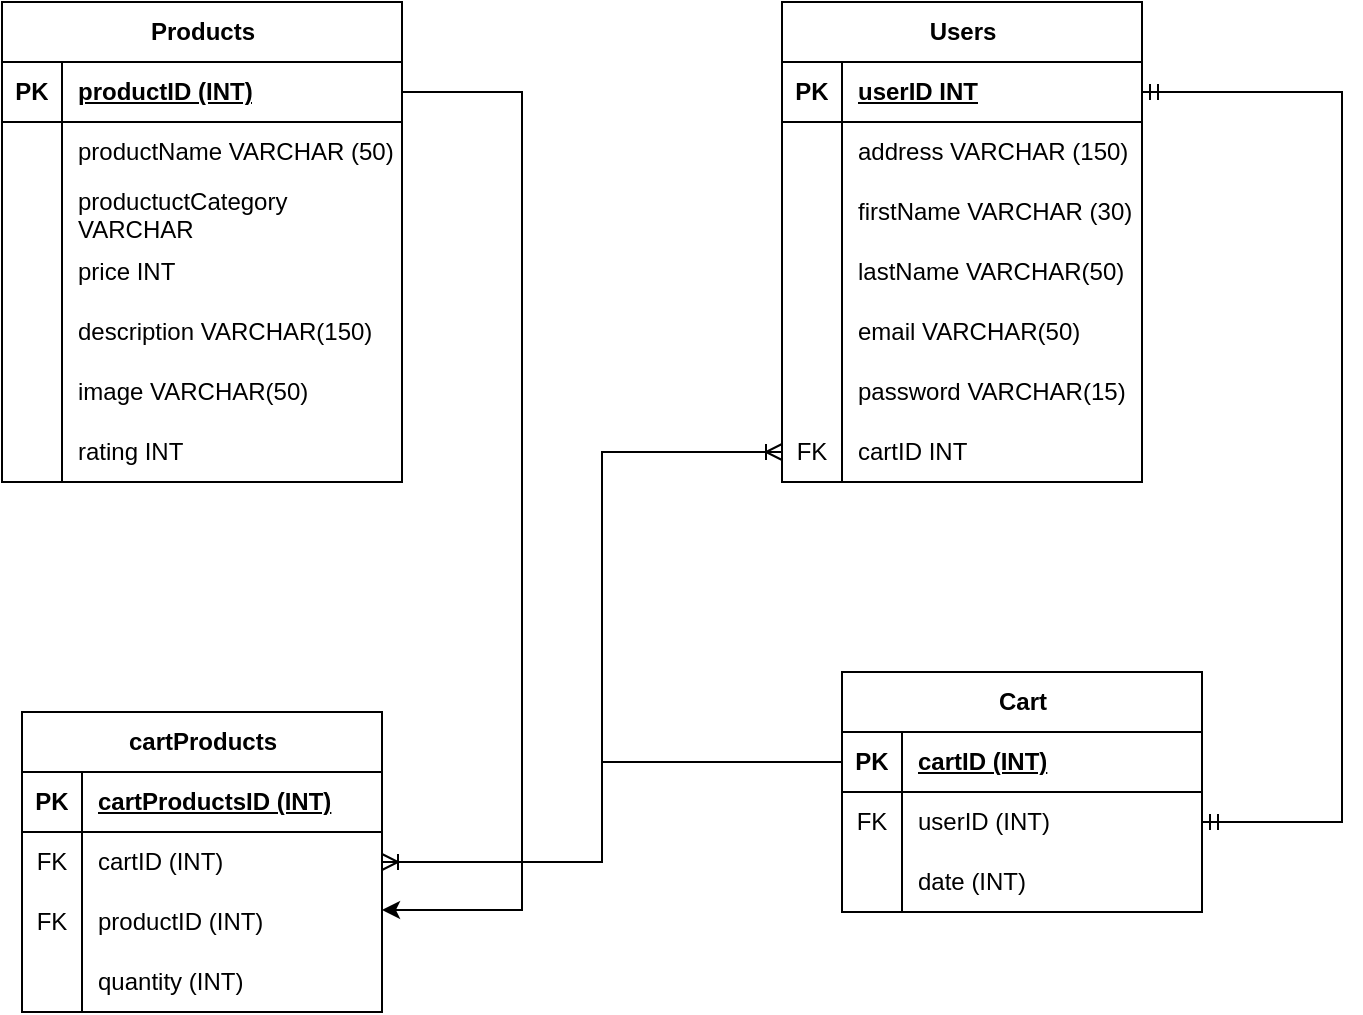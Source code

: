 <mxfile>
    <diagram name="Page-1" id="kfqVMRZCCKCmtGRR7XHs">
        <mxGraphModel dx="459" dy="483" grid="1" gridSize="10" guides="1" tooltips="1" connect="1" arrows="1" fold="1" page="1" pageScale="1" pageWidth="850" pageHeight="1100" math="0" shadow="0">
            <root>
                <mxCell id="0"/>
                <mxCell id="1" parent="0"/>
                <mxCell id="MBv_Zbq4OZH3HFbuYl1_-1" value="Products" style="shape=table;startSize=30;container=1;collapsible=1;childLayout=tableLayout;fixedRows=1;rowLines=0;fontStyle=1;align=center;resizeLast=1;html=1;" parent="1" vertex="1">
                    <mxGeometry x="140" y="55" width="200" height="240" as="geometry"/>
                </mxCell>
                <mxCell id="MBv_Zbq4OZH3HFbuYl1_-2" value="" style="shape=tableRow;horizontal=0;startSize=0;swimlaneHead=0;swimlaneBody=0;fillColor=none;collapsible=0;dropTarget=0;points=[[0,0.5],[1,0.5]];portConstraint=eastwest;top=0;left=0;right=0;bottom=1;" parent="MBv_Zbq4OZH3HFbuYl1_-1" vertex="1">
                    <mxGeometry y="30" width="200" height="30" as="geometry"/>
                </mxCell>
                <mxCell id="MBv_Zbq4OZH3HFbuYl1_-3" value="PK" style="shape=partialRectangle;connectable=0;fillColor=none;top=0;left=0;bottom=0;right=0;fontStyle=1;overflow=hidden;whiteSpace=wrap;html=1;" parent="MBv_Zbq4OZH3HFbuYl1_-2" vertex="1">
                    <mxGeometry width="30" height="30" as="geometry">
                        <mxRectangle width="30" height="30" as="alternateBounds"/>
                    </mxGeometry>
                </mxCell>
                <mxCell id="MBv_Zbq4OZH3HFbuYl1_-4" value="productID (INT)" style="shape=partialRectangle;connectable=0;fillColor=none;top=0;left=0;bottom=0;right=0;align=left;spacingLeft=6;fontStyle=5;overflow=hidden;whiteSpace=wrap;html=1;" parent="MBv_Zbq4OZH3HFbuYl1_-2" vertex="1">
                    <mxGeometry x="30" width="170" height="30" as="geometry">
                        <mxRectangle width="170" height="30" as="alternateBounds"/>
                    </mxGeometry>
                </mxCell>
                <mxCell id="MBv_Zbq4OZH3HFbuYl1_-5" value="" style="shape=tableRow;horizontal=0;startSize=0;swimlaneHead=0;swimlaneBody=0;fillColor=none;collapsible=0;dropTarget=0;points=[[0,0.5],[1,0.5]];portConstraint=eastwest;top=0;left=0;right=0;bottom=0;" parent="MBv_Zbq4OZH3HFbuYl1_-1" vertex="1">
                    <mxGeometry y="60" width="200" height="30" as="geometry"/>
                </mxCell>
                <mxCell id="MBv_Zbq4OZH3HFbuYl1_-6" value="" style="shape=partialRectangle;connectable=0;fillColor=none;top=0;left=0;bottom=0;right=0;editable=1;overflow=hidden;whiteSpace=wrap;html=1;" parent="MBv_Zbq4OZH3HFbuYl1_-5" vertex="1">
                    <mxGeometry width="30" height="30" as="geometry">
                        <mxRectangle width="30" height="30" as="alternateBounds"/>
                    </mxGeometry>
                </mxCell>
                <mxCell id="MBv_Zbq4OZH3HFbuYl1_-7" value="productName VARCHAR (50)" style="shape=partialRectangle;connectable=0;fillColor=none;top=0;left=0;bottom=0;right=0;align=left;spacingLeft=6;overflow=hidden;whiteSpace=wrap;html=1;" parent="MBv_Zbq4OZH3HFbuYl1_-5" vertex="1">
                    <mxGeometry x="30" width="170" height="30" as="geometry">
                        <mxRectangle width="170" height="30" as="alternateBounds"/>
                    </mxGeometry>
                </mxCell>
                <mxCell id="MBv_Zbq4OZH3HFbuYl1_-8" value="" style="shape=tableRow;horizontal=0;startSize=0;swimlaneHead=0;swimlaneBody=0;fillColor=none;collapsible=0;dropTarget=0;points=[[0,0.5],[1,0.5]];portConstraint=eastwest;top=0;left=0;right=0;bottom=0;" parent="MBv_Zbq4OZH3HFbuYl1_-1" vertex="1">
                    <mxGeometry y="90" width="200" height="30" as="geometry"/>
                </mxCell>
                <mxCell id="MBv_Zbq4OZH3HFbuYl1_-9" value="" style="shape=partialRectangle;connectable=0;fillColor=none;top=0;left=0;bottom=0;right=0;editable=1;overflow=hidden;whiteSpace=wrap;html=1;" parent="MBv_Zbq4OZH3HFbuYl1_-8" vertex="1">
                    <mxGeometry width="30" height="30" as="geometry">
                        <mxRectangle width="30" height="30" as="alternateBounds"/>
                    </mxGeometry>
                </mxCell>
                <mxCell id="MBv_Zbq4OZH3HFbuYl1_-10" value="productuctCategory VARCHAR" style="shape=partialRectangle;connectable=0;fillColor=none;top=0;left=0;bottom=0;right=0;align=left;spacingLeft=6;overflow=hidden;whiteSpace=wrap;html=1;" parent="MBv_Zbq4OZH3HFbuYl1_-8" vertex="1">
                    <mxGeometry x="30" width="170" height="30" as="geometry">
                        <mxRectangle width="170" height="30" as="alternateBounds"/>
                    </mxGeometry>
                </mxCell>
                <mxCell id="MBv_Zbq4OZH3HFbuYl1_-40" style="shape=tableRow;horizontal=0;startSize=0;swimlaneHead=0;swimlaneBody=0;fillColor=none;collapsible=0;dropTarget=0;points=[[0,0.5],[1,0.5]];portConstraint=eastwest;top=0;left=0;right=0;bottom=0;" parent="MBv_Zbq4OZH3HFbuYl1_-1" vertex="1">
                    <mxGeometry y="120" width="200" height="30" as="geometry"/>
                </mxCell>
                <mxCell id="MBv_Zbq4OZH3HFbuYl1_-41" style="shape=partialRectangle;connectable=0;fillColor=none;top=0;left=0;bottom=0;right=0;editable=1;overflow=hidden;whiteSpace=wrap;html=1;" parent="MBv_Zbq4OZH3HFbuYl1_-40" vertex="1">
                    <mxGeometry width="30" height="30" as="geometry">
                        <mxRectangle width="30" height="30" as="alternateBounds"/>
                    </mxGeometry>
                </mxCell>
                <mxCell id="MBv_Zbq4OZH3HFbuYl1_-42" value="price INT" style="shape=partialRectangle;connectable=0;fillColor=none;top=0;left=0;bottom=0;right=0;align=left;spacingLeft=6;overflow=hidden;whiteSpace=wrap;html=1;" parent="MBv_Zbq4OZH3HFbuYl1_-40" vertex="1">
                    <mxGeometry x="30" width="170" height="30" as="geometry">
                        <mxRectangle width="170" height="30" as="alternateBounds"/>
                    </mxGeometry>
                </mxCell>
                <mxCell id="MBv_Zbq4OZH3HFbuYl1_-46" style="shape=tableRow;horizontal=0;startSize=0;swimlaneHead=0;swimlaneBody=0;fillColor=none;collapsible=0;dropTarget=0;points=[[0,0.5],[1,0.5]];portConstraint=eastwest;top=0;left=0;right=0;bottom=0;" parent="MBv_Zbq4OZH3HFbuYl1_-1" vertex="1">
                    <mxGeometry y="150" width="200" height="30" as="geometry"/>
                </mxCell>
                <mxCell id="MBv_Zbq4OZH3HFbuYl1_-47" style="shape=partialRectangle;connectable=0;fillColor=none;top=0;left=0;bottom=0;right=0;editable=1;overflow=hidden;whiteSpace=wrap;html=1;" parent="MBv_Zbq4OZH3HFbuYl1_-46" vertex="1">
                    <mxGeometry width="30" height="30" as="geometry">
                        <mxRectangle width="30" height="30" as="alternateBounds"/>
                    </mxGeometry>
                </mxCell>
                <mxCell id="MBv_Zbq4OZH3HFbuYl1_-48" value="description VARCHAR(150)" style="shape=partialRectangle;connectable=0;fillColor=none;top=0;left=0;bottom=0;right=0;align=left;spacingLeft=6;overflow=hidden;whiteSpace=wrap;html=1;" parent="MBv_Zbq4OZH3HFbuYl1_-46" vertex="1">
                    <mxGeometry x="30" width="170" height="30" as="geometry">
                        <mxRectangle width="170" height="30" as="alternateBounds"/>
                    </mxGeometry>
                </mxCell>
                <mxCell id="N0Cr_nDkWCsZ4QQ0X_aD-1" style="shape=tableRow;horizontal=0;startSize=0;swimlaneHead=0;swimlaneBody=0;fillColor=none;collapsible=0;dropTarget=0;points=[[0,0.5],[1,0.5]];portConstraint=eastwest;top=0;left=0;right=0;bottom=0;" parent="MBv_Zbq4OZH3HFbuYl1_-1" vertex="1">
                    <mxGeometry y="180" width="200" height="30" as="geometry"/>
                </mxCell>
                <mxCell id="N0Cr_nDkWCsZ4QQ0X_aD-2" style="shape=partialRectangle;connectable=0;fillColor=none;top=0;left=0;bottom=0;right=0;editable=1;overflow=hidden;whiteSpace=wrap;html=1;" parent="N0Cr_nDkWCsZ4QQ0X_aD-1" vertex="1">
                    <mxGeometry width="30" height="30" as="geometry">
                        <mxRectangle width="30" height="30" as="alternateBounds"/>
                    </mxGeometry>
                </mxCell>
                <mxCell id="N0Cr_nDkWCsZ4QQ0X_aD-3" value="image VARCHAR(50)" style="shape=partialRectangle;connectable=0;fillColor=none;top=0;left=0;bottom=0;right=0;align=left;spacingLeft=6;overflow=hidden;whiteSpace=wrap;html=1;" parent="N0Cr_nDkWCsZ4QQ0X_aD-1" vertex="1">
                    <mxGeometry x="30" width="170" height="30" as="geometry">
                        <mxRectangle width="170" height="30" as="alternateBounds"/>
                    </mxGeometry>
                </mxCell>
                <mxCell id="N0Cr_nDkWCsZ4QQ0X_aD-4" style="shape=tableRow;horizontal=0;startSize=0;swimlaneHead=0;swimlaneBody=0;fillColor=none;collapsible=0;dropTarget=0;points=[[0,0.5],[1,0.5]];portConstraint=eastwest;top=0;left=0;right=0;bottom=0;" parent="MBv_Zbq4OZH3HFbuYl1_-1" vertex="1">
                    <mxGeometry y="210" width="200" height="30" as="geometry"/>
                </mxCell>
                <mxCell id="N0Cr_nDkWCsZ4QQ0X_aD-5" style="shape=partialRectangle;connectable=0;fillColor=none;top=0;left=0;bottom=0;right=0;editable=1;overflow=hidden;whiteSpace=wrap;html=1;" parent="N0Cr_nDkWCsZ4QQ0X_aD-4" vertex="1">
                    <mxGeometry width="30" height="30" as="geometry">
                        <mxRectangle width="30" height="30" as="alternateBounds"/>
                    </mxGeometry>
                </mxCell>
                <mxCell id="N0Cr_nDkWCsZ4QQ0X_aD-6" value="rating INT" style="shape=partialRectangle;connectable=0;fillColor=none;top=0;left=0;bottom=0;right=0;align=left;spacingLeft=6;overflow=hidden;whiteSpace=wrap;html=1;" parent="N0Cr_nDkWCsZ4QQ0X_aD-4" vertex="1">
                    <mxGeometry x="30" width="170" height="30" as="geometry">
                        <mxRectangle width="170" height="30" as="alternateBounds"/>
                    </mxGeometry>
                </mxCell>
                <mxCell id="N0Cr_nDkWCsZ4QQ0X_aD-7" value="Users" style="shape=table;startSize=30;container=1;collapsible=1;childLayout=tableLayout;fixedRows=1;rowLines=0;fontStyle=1;align=center;resizeLast=1;html=1;" parent="1" vertex="1">
                    <mxGeometry x="530" y="55" width="180" height="240" as="geometry"/>
                </mxCell>
                <mxCell id="N0Cr_nDkWCsZ4QQ0X_aD-8" value="" style="shape=tableRow;horizontal=0;startSize=0;swimlaneHead=0;swimlaneBody=0;fillColor=none;collapsible=0;dropTarget=0;points=[[0,0.5],[1,0.5]];portConstraint=eastwest;top=0;left=0;right=0;bottom=1;" parent="N0Cr_nDkWCsZ4QQ0X_aD-7" vertex="1">
                    <mxGeometry y="30" width="180" height="30" as="geometry"/>
                </mxCell>
                <mxCell id="N0Cr_nDkWCsZ4QQ0X_aD-9" value="PK" style="shape=partialRectangle;connectable=0;fillColor=none;top=0;left=0;bottom=0;right=0;fontStyle=1;overflow=hidden;whiteSpace=wrap;html=1;" parent="N0Cr_nDkWCsZ4QQ0X_aD-8" vertex="1">
                    <mxGeometry width="30" height="30" as="geometry">
                        <mxRectangle width="30" height="30" as="alternateBounds"/>
                    </mxGeometry>
                </mxCell>
                <mxCell id="N0Cr_nDkWCsZ4QQ0X_aD-10" value="userID INT" style="shape=partialRectangle;connectable=0;fillColor=none;top=0;left=0;bottom=0;right=0;align=left;spacingLeft=6;fontStyle=5;overflow=hidden;whiteSpace=wrap;html=1;" parent="N0Cr_nDkWCsZ4QQ0X_aD-8" vertex="1">
                    <mxGeometry x="30" width="150" height="30" as="geometry">
                        <mxRectangle width="150" height="30" as="alternateBounds"/>
                    </mxGeometry>
                </mxCell>
                <mxCell id="N0Cr_nDkWCsZ4QQ0X_aD-11" value="" style="shape=tableRow;horizontal=0;startSize=0;swimlaneHead=0;swimlaneBody=0;fillColor=none;collapsible=0;dropTarget=0;points=[[0,0.5],[1,0.5]];portConstraint=eastwest;top=0;left=0;right=0;bottom=0;" parent="N0Cr_nDkWCsZ4QQ0X_aD-7" vertex="1">
                    <mxGeometry y="60" width="180" height="30" as="geometry"/>
                </mxCell>
                <mxCell id="N0Cr_nDkWCsZ4QQ0X_aD-12" value="" style="shape=partialRectangle;connectable=0;fillColor=none;top=0;left=0;bottom=0;right=0;editable=1;overflow=hidden;whiteSpace=wrap;html=1;" parent="N0Cr_nDkWCsZ4QQ0X_aD-11" vertex="1">
                    <mxGeometry width="30" height="30" as="geometry">
                        <mxRectangle width="30" height="30" as="alternateBounds"/>
                    </mxGeometry>
                </mxCell>
                <mxCell id="N0Cr_nDkWCsZ4QQ0X_aD-13" value="address VARCHAR (150)" style="shape=partialRectangle;connectable=0;fillColor=none;top=0;left=0;bottom=0;right=0;align=left;spacingLeft=6;overflow=hidden;whiteSpace=wrap;html=1;" parent="N0Cr_nDkWCsZ4QQ0X_aD-11" vertex="1">
                    <mxGeometry x="30" width="150" height="30" as="geometry">
                        <mxRectangle width="150" height="30" as="alternateBounds"/>
                    </mxGeometry>
                </mxCell>
                <mxCell id="N0Cr_nDkWCsZ4QQ0X_aD-14" value="" style="shape=tableRow;horizontal=0;startSize=0;swimlaneHead=0;swimlaneBody=0;fillColor=none;collapsible=0;dropTarget=0;points=[[0,0.5],[1,0.5]];portConstraint=eastwest;top=0;left=0;right=0;bottom=0;" parent="N0Cr_nDkWCsZ4QQ0X_aD-7" vertex="1">
                    <mxGeometry y="90" width="180" height="30" as="geometry"/>
                </mxCell>
                <mxCell id="N0Cr_nDkWCsZ4QQ0X_aD-15" value="" style="shape=partialRectangle;connectable=0;fillColor=none;top=0;left=0;bottom=0;right=0;editable=1;overflow=hidden;whiteSpace=wrap;html=1;" parent="N0Cr_nDkWCsZ4QQ0X_aD-14" vertex="1">
                    <mxGeometry width="30" height="30" as="geometry">
                        <mxRectangle width="30" height="30" as="alternateBounds"/>
                    </mxGeometry>
                </mxCell>
                <mxCell id="N0Cr_nDkWCsZ4QQ0X_aD-16" value="firstName VARCHAR (30)" style="shape=partialRectangle;connectable=0;fillColor=none;top=0;left=0;bottom=0;right=0;align=left;spacingLeft=6;overflow=hidden;whiteSpace=wrap;html=1;" parent="N0Cr_nDkWCsZ4QQ0X_aD-14" vertex="1">
                    <mxGeometry x="30" width="150" height="30" as="geometry">
                        <mxRectangle width="150" height="30" as="alternateBounds"/>
                    </mxGeometry>
                </mxCell>
                <mxCell id="N0Cr_nDkWCsZ4QQ0X_aD-17" value="" style="shape=tableRow;horizontal=0;startSize=0;swimlaneHead=0;swimlaneBody=0;fillColor=none;collapsible=0;dropTarget=0;points=[[0,0.5],[1,0.5]];portConstraint=eastwest;top=0;left=0;right=0;bottom=0;" parent="N0Cr_nDkWCsZ4QQ0X_aD-7" vertex="1">
                    <mxGeometry y="120" width="180" height="30" as="geometry"/>
                </mxCell>
                <mxCell id="N0Cr_nDkWCsZ4QQ0X_aD-18" value="" style="shape=partialRectangle;connectable=0;fillColor=none;top=0;left=0;bottom=0;right=0;editable=1;overflow=hidden;whiteSpace=wrap;html=1;" parent="N0Cr_nDkWCsZ4QQ0X_aD-17" vertex="1">
                    <mxGeometry width="30" height="30" as="geometry">
                        <mxRectangle width="30" height="30" as="alternateBounds"/>
                    </mxGeometry>
                </mxCell>
                <mxCell id="N0Cr_nDkWCsZ4QQ0X_aD-19" value="lastName VARCHAR(50)" style="shape=partialRectangle;connectable=0;fillColor=none;top=0;left=0;bottom=0;right=0;align=left;spacingLeft=6;overflow=hidden;whiteSpace=wrap;html=1;" parent="N0Cr_nDkWCsZ4QQ0X_aD-17" vertex="1">
                    <mxGeometry x="30" width="150" height="30" as="geometry">
                        <mxRectangle width="150" height="30" as="alternateBounds"/>
                    </mxGeometry>
                </mxCell>
                <mxCell id="N0Cr_nDkWCsZ4QQ0X_aD-26" style="shape=tableRow;horizontal=0;startSize=0;swimlaneHead=0;swimlaneBody=0;fillColor=none;collapsible=0;dropTarget=0;points=[[0,0.5],[1,0.5]];portConstraint=eastwest;top=0;left=0;right=0;bottom=0;" parent="N0Cr_nDkWCsZ4QQ0X_aD-7" vertex="1">
                    <mxGeometry y="150" width="180" height="30" as="geometry"/>
                </mxCell>
                <mxCell id="N0Cr_nDkWCsZ4QQ0X_aD-27" style="shape=partialRectangle;connectable=0;fillColor=none;top=0;left=0;bottom=0;right=0;editable=1;overflow=hidden;whiteSpace=wrap;html=1;" parent="N0Cr_nDkWCsZ4QQ0X_aD-26" vertex="1">
                    <mxGeometry width="30" height="30" as="geometry">
                        <mxRectangle width="30" height="30" as="alternateBounds"/>
                    </mxGeometry>
                </mxCell>
                <mxCell id="N0Cr_nDkWCsZ4QQ0X_aD-28" value="email VARCHAR(50)" style="shape=partialRectangle;connectable=0;fillColor=none;top=0;left=0;bottom=0;right=0;align=left;spacingLeft=6;overflow=hidden;whiteSpace=wrap;html=1;" parent="N0Cr_nDkWCsZ4QQ0X_aD-26" vertex="1">
                    <mxGeometry x="30" width="150" height="30" as="geometry">
                        <mxRectangle width="150" height="30" as="alternateBounds"/>
                    </mxGeometry>
                </mxCell>
                <mxCell id="N0Cr_nDkWCsZ4QQ0X_aD-23" style="shape=tableRow;horizontal=0;startSize=0;swimlaneHead=0;swimlaneBody=0;fillColor=none;collapsible=0;dropTarget=0;points=[[0,0.5],[1,0.5]];portConstraint=eastwest;top=0;left=0;right=0;bottom=0;" parent="N0Cr_nDkWCsZ4QQ0X_aD-7" vertex="1">
                    <mxGeometry y="180" width="180" height="30" as="geometry"/>
                </mxCell>
                <mxCell id="N0Cr_nDkWCsZ4QQ0X_aD-24" style="shape=partialRectangle;connectable=0;fillColor=none;top=0;left=0;bottom=0;right=0;editable=1;overflow=hidden;whiteSpace=wrap;html=1;" parent="N0Cr_nDkWCsZ4QQ0X_aD-23" vertex="1">
                    <mxGeometry width="30" height="30" as="geometry">
                        <mxRectangle width="30" height="30" as="alternateBounds"/>
                    </mxGeometry>
                </mxCell>
                <mxCell id="N0Cr_nDkWCsZ4QQ0X_aD-25" value="password VARCHAR(15)" style="shape=partialRectangle;connectable=0;fillColor=none;top=0;left=0;bottom=0;right=0;align=left;spacingLeft=6;overflow=hidden;whiteSpace=wrap;html=1;" parent="N0Cr_nDkWCsZ4QQ0X_aD-23" vertex="1">
                    <mxGeometry x="30" width="150" height="30" as="geometry">
                        <mxRectangle width="150" height="30" as="alternateBounds"/>
                    </mxGeometry>
                </mxCell>
                <mxCell id="N0Cr_nDkWCsZ4QQ0X_aD-20" style="shape=tableRow;horizontal=0;startSize=0;swimlaneHead=0;swimlaneBody=0;fillColor=none;collapsible=0;dropTarget=0;points=[[0,0.5],[1,0.5]];portConstraint=eastwest;top=0;left=0;right=0;bottom=0;" parent="N0Cr_nDkWCsZ4QQ0X_aD-7" vertex="1">
                    <mxGeometry y="210" width="180" height="30" as="geometry"/>
                </mxCell>
                <mxCell id="N0Cr_nDkWCsZ4QQ0X_aD-21" value="FK" style="shape=partialRectangle;connectable=0;fillColor=none;top=0;left=0;bottom=0;right=0;editable=1;overflow=hidden;whiteSpace=wrap;html=1;" parent="N0Cr_nDkWCsZ4QQ0X_aD-20" vertex="1">
                    <mxGeometry width="30" height="30" as="geometry">
                        <mxRectangle width="30" height="30" as="alternateBounds"/>
                    </mxGeometry>
                </mxCell>
                <mxCell id="N0Cr_nDkWCsZ4QQ0X_aD-22" value="cartID INT" style="shape=partialRectangle;connectable=0;fillColor=none;top=0;left=0;bottom=0;right=0;align=left;spacingLeft=6;overflow=hidden;whiteSpace=wrap;html=1;" parent="N0Cr_nDkWCsZ4QQ0X_aD-20" vertex="1">
                    <mxGeometry x="30" width="150" height="30" as="geometry">
                        <mxRectangle width="150" height="30" as="alternateBounds"/>
                    </mxGeometry>
                </mxCell>
                <mxCell id="N0Cr_nDkWCsZ4QQ0X_aD-29" value="Cart" style="shape=table;startSize=30;container=1;collapsible=1;childLayout=tableLayout;fixedRows=1;rowLines=0;fontStyle=1;align=center;resizeLast=1;html=1;" parent="1" vertex="1">
                    <mxGeometry x="560" y="390" width="180" height="120" as="geometry"/>
                </mxCell>
                <mxCell id="N0Cr_nDkWCsZ4QQ0X_aD-30" value="" style="shape=tableRow;horizontal=0;startSize=0;swimlaneHead=0;swimlaneBody=0;fillColor=none;collapsible=0;dropTarget=0;points=[[0,0.5],[1,0.5]];portConstraint=eastwest;top=0;left=0;right=0;bottom=1;" parent="N0Cr_nDkWCsZ4QQ0X_aD-29" vertex="1">
                    <mxGeometry y="30" width="180" height="30" as="geometry"/>
                </mxCell>
                <mxCell id="N0Cr_nDkWCsZ4QQ0X_aD-31" value="PK" style="shape=partialRectangle;connectable=0;fillColor=none;top=0;left=0;bottom=0;right=0;fontStyle=1;overflow=hidden;whiteSpace=wrap;html=1;" parent="N0Cr_nDkWCsZ4QQ0X_aD-30" vertex="1">
                    <mxGeometry width="30" height="30" as="geometry">
                        <mxRectangle width="30" height="30" as="alternateBounds"/>
                    </mxGeometry>
                </mxCell>
                <mxCell id="N0Cr_nDkWCsZ4QQ0X_aD-32" value="cartID (INT)" style="shape=partialRectangle;connectable=0;fillColor=none;top=0;left=0;bottom=0;right=0;align=left;spacingLeft=6;fontStyle=5;overflow=hidden;whiteSpace=wrap;html=1;" parent="N0Cr_nDkWCsZ4QQ0X_aD-30" vertex="1">
                    <mxGeometry x="30" width="150" height="30" as="geometry">
                        <mxRectangle width="150" height="30" as="alternateBounds"/>
                    </mxGeometry>
                </mxCell>
                <mxCell id="N0Cr_nDkWCsZ4QQ0X_aD-33" value="" style="shape=tableRow;horizontal=0;startSize=0;swimlaneHead=0;swimlaneBody=0;fillColor=none;collapsible=0;dropTarget=0;points=[[0,0.5],[1,0.5]];portConstraint=eastwest;top=0;left=0;right=0;bottom=0;" parent="N0Cr_nDkWCsZ4QQ0X_aD-29" vertex="1">
                    <mxGeometry y="60" width="180" height="30" as="geometry"/>
                </mxCell>
                <mxCell id="N0Cr_nDkWCsZ4QQ0X_aD-34" value="FK" style="shape=partialRectangle;connectable=0;fillColor=none;top=0;left=0;bottom=0;right=0;editable=1;overflow=hidden;whiteSpace=wrap;html=1;" parent="N0Cr_nDkWCsZ4QQ0X_aD-33" vertex="1">
                    <mxGeometry width="30" height="30" as="geometry">
                        <mxRectangle width="30" height="30" as="alternateBounds"/>
                    </mxGeometry>
                </mxCell>
                <mxCell id="N0Cr_nDkWCsZ4QQ0X_aD-35" value="userID (INT)" style="shape=partialRectangle;connectable=0;fillColor=none;top=0;left=0;bottom=0;right=0;align=left;spacingLeft=6;overflow=hidden;whiteSpace=wrap;html=1;" parent="N0Cr_nDkWCsZ4QQ0X_aD-33" vertex="1">
                    <mxGeometry x="30" width="150" height="30" as="geometry">
                        <mxRectangle width="150" height="30" as="alternateBounds"/>
                    </mxGeometry>
                </mxCell>
                <mxCell id="N0Cr_nDkWCsZ4QQ0X_aD-36" value="" style="shape=tableRow;horizontal=0;startSize=0;swimlaneHead=0;swimlaneBody=0;fillColor=none;collapsible=0;dropTarget=0;points=[[0,0.5],[1,0.5]];portConstraint=eastwest;top=0;left=0;right=0;bottom=0;" parent="N0Cr_nDkWCsZ4QQ0X_aD-29" vertex="1">
                    <mxGeometry y="90" width="180" height="30" as="geometry"/>
                </mxCell>
                <mxCell id="N0Cr_nDkWCsZ4QQ0X_aD-37" value="" style="shape=partialRectangle;connectable=0;fillColor=none;top=0;left=0;bottom=0;right=0;editable=1;overflow=hidden;whiteSpace=wrap;html=1;" parent="N0Cr_nDkWCsZ4QQ0X_aD-36" vertex="1">
                    <mxGeometry width="30" height="30" as="geometry">
                        <mxRectangle width="30" height="30" as="alternateBounds"/>
                    </mxGeometry>
                </mxCell>
                <mxCell id="N0Cr_nDkWCsZ4QQ0X_aD-38" value="date (INT)" style="shape=partialRectangle;connectable=0;fillColor=none;top=0;left=0;bottom=0;right=0;align=left;spacingLeft=6;overflow=hidden;whiteSpace=wrap;html=1;" parent="N0Cr_nDkWCsZ4QQ0X_aD-36" vertex="1">
                    <mxGeometry x="30" width="150" height="30" as="geometry">
                        <mxRectangle width="150" height="30" as="alternateBounds"/>
                    </mxGeometry>
                </mxCell>
                <mxCell id="N0Cr_nDkWCsZ4QQ0X_aD-57" style="edgeStyle=elbowEdgeStyle;rounded=0;orthogonalLoop=1;jettySize=auto;html=1;exitX=1;exitY=0.5;exitDx=0;exitDy=0;entryX=1;entryY=0.3;entryDx=0;entryDy=0;entryPerimeter=0;" parent="1" source="MBv_Zbq4OZH3HFbuYl1_-2" target="N0Cr_nDkWCsZ4QQ0X_aD-49" edge="1">
                    <mxGeometry relative="1" as="geometry">
                        <mxPoint x="430" y="550" as="targetPoint"/>
                        <Array as="points">
                            <mxPoint x="400" y="310"/>
                        </Array>
                    </mxGeometry>
                </mxCell>
                <mxCell id="N0Cr_nDkWCsZ4QQ0X_aD-42" value="cartProducts" style="shape=table;startSize=30;container=1;collapsible=1;childLayout=tableLayout;fixedRows=1;rowLines=0;fontStyle=1;align=center;resizeLast=1;html=1;" parent="1" vertex="1">
                    <mxGeometry x="150" y="410" width="180" height="150" as="geometry"/>
                </mxCell>
                <mxCell id="N0Cr_nDkWCsZ4QQ0X_aD-43" value="" style="shape=tableRow;horizontal=0;startSize=0;swimlaneHead=0;swimlaneBody=0;fillColor=none;collapsible=0;dropTarget=0;points=[[0,0.5],[1,0.5]];portConstraint=eastwest;top=0;left=0;right=0;bottom=1;" parent="N0Cr_nDkWCsZ4QQ0X_aD-42" vertex="1">
                    <mxGeometry y="30" width="180" height="30" as="geometry"/>
                </mxCell>
                <mxCell id="N0Cr_nDkWCsZ4QQ0X_aD-44" value="PK" style="shape=partialRectangle;connectable=0;fillColor=none;top=0;left=0;bottom=0;right=0;fontStyle=1;overflow=hidden;whiteSpace=wrap;html=1;" parent="N0Cr_nDkWCsZ4QQ0X_aD-43" vertex="1">
                    <mxGeometry width="30" height="30" as="geometry">
                        <mxRectangle width="30" height="30" as="alternateBounds"/>
                    </mxGeometry>
                </mxCell>
                <mxCell id="N0Cr_nDkWCsZ4QQ0X_aD-45" value="cartProductsID (INT)" style="shape=partialRectangle;connectable=0;fillColor=none;top=0;left=0;bottom=0;right=0;align=left;spacingLeft=6;fontStyle=5;overflow=hidden;whiteSpace=wrap;html=1;" parent="N0Cr_nDkWCsZ4QQ0X_aD-43" vertex="1">
                    <mxGeometry x="30" width="150" height="30" as="geometry">
                        <mxRectangle width="150" height="30" as="alternateBounds"/>
                    </mxGeometry>
                </mxCell>
                <mxCell id="N0Cr_nDkWCsZ4QQ0X_aD-46" value="" style="shape=tableRow;horizontal=0;startSize=0;swimlaneHead=0;swimlaneBody=0;fillColor=none;collapsible=0;dropTarget=0;points=[[0,0.5],[1,0.5]];portConstraint=eastwest;top=0;left=0;right=0;bottom=0;" parent="N0Cr_nDkWCsZ4QQ0X_aD-42" vertex="1">
                    <mxGeometry y="60" width="180" height="30" as="geometry"/>
                </mxCell>
                <mxCell id="N0Cr_nDkWCsZ4QQ0X_aD-47" value="FK" style="shape=partialRectangle;connectable=0;fillColor=none;top=0;left=0;bottom=0;right=0;editable=1;overflow=hidden;whiteSpace=wrap;html=1;" parent="N0Cr_nDkWCsZ4QQ0X_aD-46" vertex="1">
                    <mxGeometry width="30" height="30" as="geometry">
                        <mxRectangle width="30" height="30" as="alternateBounds"/>
                    </mxGeometry>
                </mxCell>
                <mxCell id="N0Cr_nDkWCsZ4QQ0X_aD-48" value="cartID (INT)" style="shape=partialRectangle;connectable=0;fillColor=none;top=0;left=0;bottom=0;right=0;align=left;spacingLeft=6;overflow=hidden;whiteSpace=wrap;html=1;" parent="N0Cr_nDkWCsZ4QQ0X_aD-46" vertex="1">
                    <mxGeometry x="30" width="150" height="30" as="geometry">
                        <mxRectangle width="150" height="30" as="alternateBounds"/>
                    </mxGeometry>
                </mxCell>
                <mxCell id="N0Cr_nDkWCsZ4QQ0X_aD-49" value="" style="shape=tableRow;horizontal=0;startSize=0;swimlaneHead=0;swimlaneBody=0;fillColor=none;collapsible=0;dropTarget=0;points=[[0,0.5],[1,0.5]];portConstraint=eastwest;top=0;left=0;right=0;bottom=0;" parent="N0Cr_nDkWCsZ4QQ0X_aD-42" vertex="1">
                    <mxGeometry y="90" width="180" height="30" as="geometry"/>
                </mxCell>
                <mxCell id="N0Cr_nDkWCsZ4QQ0X_aD-50" value="FK" style="shape=partialRectangle;connectable=0;fillColor=none;top=0;left=0;bottom=0;right=0;editable=1;overflow=hidden;whiteSpace=wrap;html=1;" parent="N0Cr_nDkWCsZ4QQ0X_aD-49" vertex="1">
                    <mxGeometry width="30" height="30" as="geometry">
                        <mxRectangle width="30" height="30" as="alternateBounds"/>
                    </mxGeometry>
                </mxCell>
                <mxCell id="N0Cr_nDkWCsZ4QQ0X_aD-51" value="productID (INT)" style="shape=partialRectangle;connectable=0;fillColor=none;top=0;left=0;bottom=0;right=0;align=left;spacingLeft=6;overflow=hidden;whiteSpace=wrap;html=1;" parent="N0Cr_nDkWCsZ4QQ0X_aD-49" vertex="1">
                    <mxGeometry x="30" width="150" height="30" as="geometry">
                        <mxRectangle width="150" height="30" as="alternateBounds"/>
                    </mxGeometry>
                </mxCell>
                <mxCell id="N0Cr_nDkWCsZ4QQ0X_aD-52" value="" style="shape=tableRow;horizontal=0;startSize=0;swimlaneHead=0;swimlaneBody=0;fillColor=none;collapsible=0;dropTarget=0;points=[[0,0.5],[1,0.5]];portConstraint=eastwest;top=0;left=0;right=0;bottom=0;" parent="N0Cr_nDkWCsZ4QQ0X_aD-42" vertex="1">
                    <mxGeometry y="120" width="180" height="30" as="geometry"/>
                </mxCell>
                <mxCell id="N0Cr_nDkWCsZ4QQ0X_aD-53" value="" style="shape=partialRectangle;connectable=0;fillColor=none;top=0;left=0;bottom=0;right=0;editable=1;overflow=hidden;whiteSpace=wrap;html=1;" parent="N0Cr_nDkWCsZ4QQ0X_aD-52" vertex="1">
                    <mxGeometry width="30" height="30" as="geometry">
                        <mxRectangle width="30" height="30" as="alternateBounds"/>
                    </mxGeometry>
                </mxCell>
                <mxCell id="N0Cr_nDkWCsZ4QQ0X_aD-54" value="quantity (INT)" style="shape=partialRectangle;connectable=0;fillColor=none;top=0;left=0;bottom=0;right=0;align=left;spacingLeft=6;overflow=hidden;whiteSpace=wrap;html=1;" parent="N0Cr_nDkWCsZ4QQ0X_aD-52" vertex="1">
                    <mxGeometry x="30" width="150" height="30" as="geometry">
                        <mxRectangle width="150" height="30" as="alternateBounds"/>
                    </mxGeometry>
                </mxCell>
                <mxCell id="N0Cr_nDkWCsZ4QQ0X_aD-55" value="" style="edgeStyle=orthogonalEdgeStyle;fontSize=12;html=1;endArrow=ERmandOne;startArrow=ERmandOne;rounded=0;exitX=1;exitY=0.5;exitDx=0;exitDy=0;" parent="1" source="N0Cr_nDkWCsZ4QQ0X_aD-8" target="N0Cr_nDkWCsZ4QQ0X_aD-33" edge="1">
                    <mxGeometry width="100" height="100" relative="1" as="geometry">
                        <mxPoint x="760" y="100" as="sourcePoint"/>
                        <mxPoint x="370" y="250" as="targetPoint"/>
                        <Array as="points">
                            <mxPoint x="810" y="100"/>
                            <mxPoint x="810" y="465"/>
                        </Array>
                    </mxGeometry>
                </mxCell>
                <mxCell id="N0Cr_nDkWCsZ4QQ0X_aD-59" value="" style="edgeStyle=elbowEdgeStyle;fontSize=12;html=1;endArrow=ERoneToMany;rounded=0;entryX=0;entryY=0.5;entryDx=0;entryDy=0;exitX=0;exitY=0.5;exitDx=0;exitDy=0;" parent="1" source="N0Cr_nDkWCsZ4QQ0X_aD-30" target="N0Cr_nDkWCsZ4QQ0X_aD-20" edge="1">
                    <mxGeometry width="100" height="100" relative="1" as="geometry">
                        <mxPoint x="330" y="490" as="sourcePoint"/>
                        <mxPoint x="460" y="330" as="targetPoint"/>
                        <Array as="points">
                            <mxPoint x="440" y="430"/>
                            <mxPoint x="470" y="540"/>
                            <mxPoint x="460" y="400"/>
                        </Array>
                    </mxGeometry>
                </mxCell>
                <mxCell id="N0Cr_nDkWCsZ4QQ0X_aD-61" value="" style="edgeStyle=elbowEdgeStyle;fontSize=12;html=1;endArrow=ERoneToMany;rounded=0;exitX=0;exitY=0.5;exitDx=0;exitDy=0;entryX=1;entryY=0.5;entryDx=0;entryDy=0;" parent="1" source="N0Cr_nDkWCsZ4QQ0X_aD-30" target="N0Cr_nDkWCsZ4QQ0X_aD-46" edge="1">
                    <mxGeometry width="100" height="100" relative="1" as="geometry">
                        <mxPoint x="330" y="670" as="sourcePoint"/>
                        <mxPoint x="430" y="570" as="targetPoint"/>
                        <Array as="points">
                            <mxPoint x="440" y="440"/>
                        </Array>
                    </mxGeometry>
                </mxCell>
            </root>
        </mxGraphModel>
    </diagram>
</mxfile>